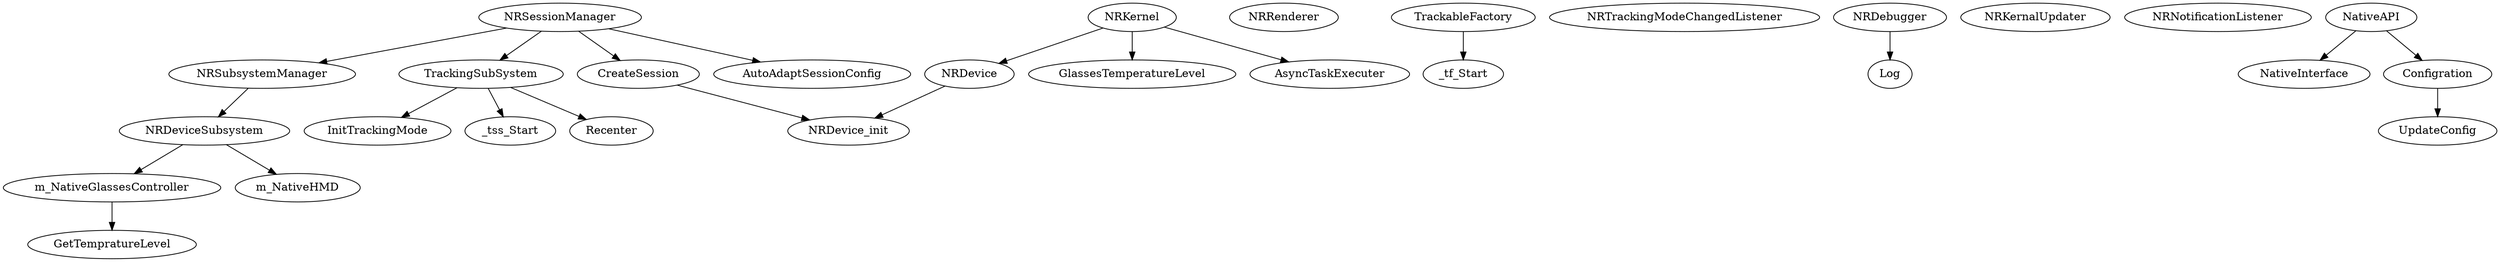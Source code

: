 digraph G {
  NRSessionManager -> NRSubsystemManager
  
  NRSubsystemManager -> NRDeviceSubsystem

  NRDeviceSubsystem -> m_NativeGlassesController
  NRDeviceSubsystem -> m_NativeHMD
  
  m_NativeGlassesController -> GetTempratureLevel
  
  NRSessionManager -> TrackingSubSystem
  
  TrackingSubSystem -> InitTrackingMode
  TrackingSubSystem -> _tss_Start
  TrackingSubSystem -> Recenter
  
  NRRenderer
  
  TrackableFactory -> _tf_Start
  
  NRTrackingModeChangedListener
  
  NRDebugger -> Log
  
  NRKernel -> NRDevice -> NRDevice_init
  NRKernalUpdater
  NRNotificationListener
  NRKernel -> GlassesTemperatureLevel
  NRKernel -> AsyncTaskExecuter
  
  NRSessionManager -> CreateSession -> NRDevice_init
  NRSessionManager -> AutoAdaptSessionConfig
  
  NativeAPI -> NativeInterface
  NativeAPI -> Configration -> UpdateConfig
  
}